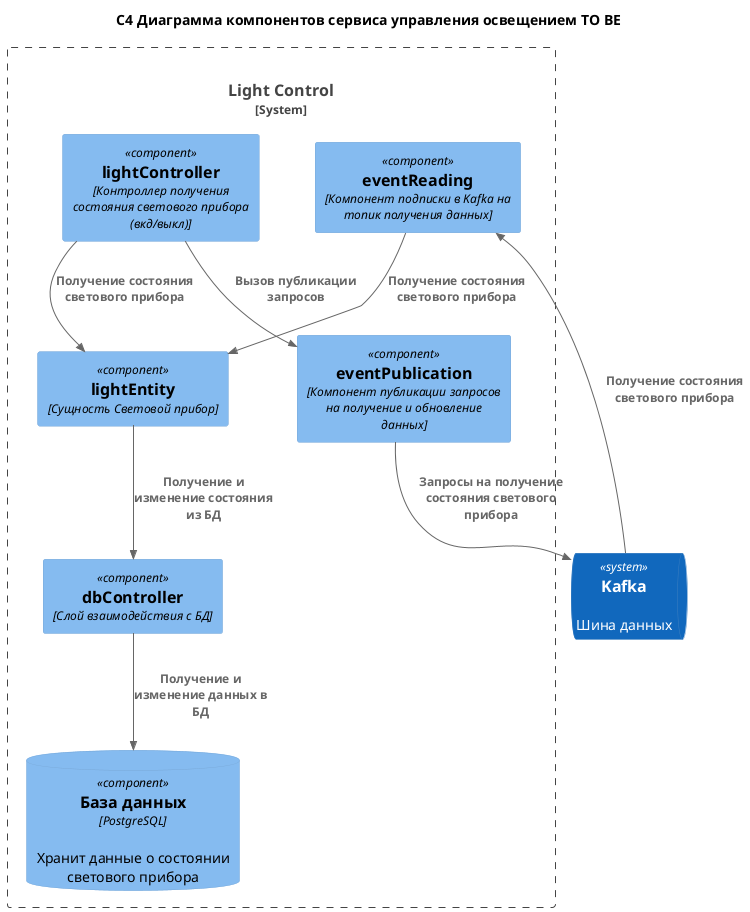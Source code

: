 @startuml
!include <C4/C4_Component>
!include <C4/C4_Container>

title C4 Диаграмма компонентов сервиса управления освещением TO BE

System_Boundary(lightControl, "Light Control", "Any", "Сервис управления освещением"){
  Component(lightEntity, "lightEntity", "Сущность Световой прибор")
  Component(lightController, "lightController", "Контроллер получения состояния светового прибора (вкд/выкл)")
  Component(eventPublication, "eventPublication", "Компонент публикации запросов на получение и обновление данных")
  Component(eventReading, "eventReading", "Компонент подписки в Kafka на топик получения данных")
  Component(dbController, "dbController", "Слой взаимодействия с БД")
  ComponentDb(dbLightControl, "База данных", "PostgreSQL", "Хранит данные о состоянии светового прибора")

  Rel(lightController, lightEntity, "Получение состояния светового прибора")

  Rel(lightEntity, dbController, "Получение и изменение состояния из БД")  
  Rel(dbController, dbLightControl, "Получение и изменение данных в БД")

  Rel(lightController, eventPublication, "Вызов публикации запросов")
  Rel(eventReading, lightEntity, "Получение состояния светового прибора")
}

  SystemQueue(eventBus, "Kafka", "Шина данных")
  Rel(eventPublication, eventBus, "Запросы на получение состояния светового прибора")
  Rel(eventBus, eventReading, "Получение состояния светового прибора")

@enduml